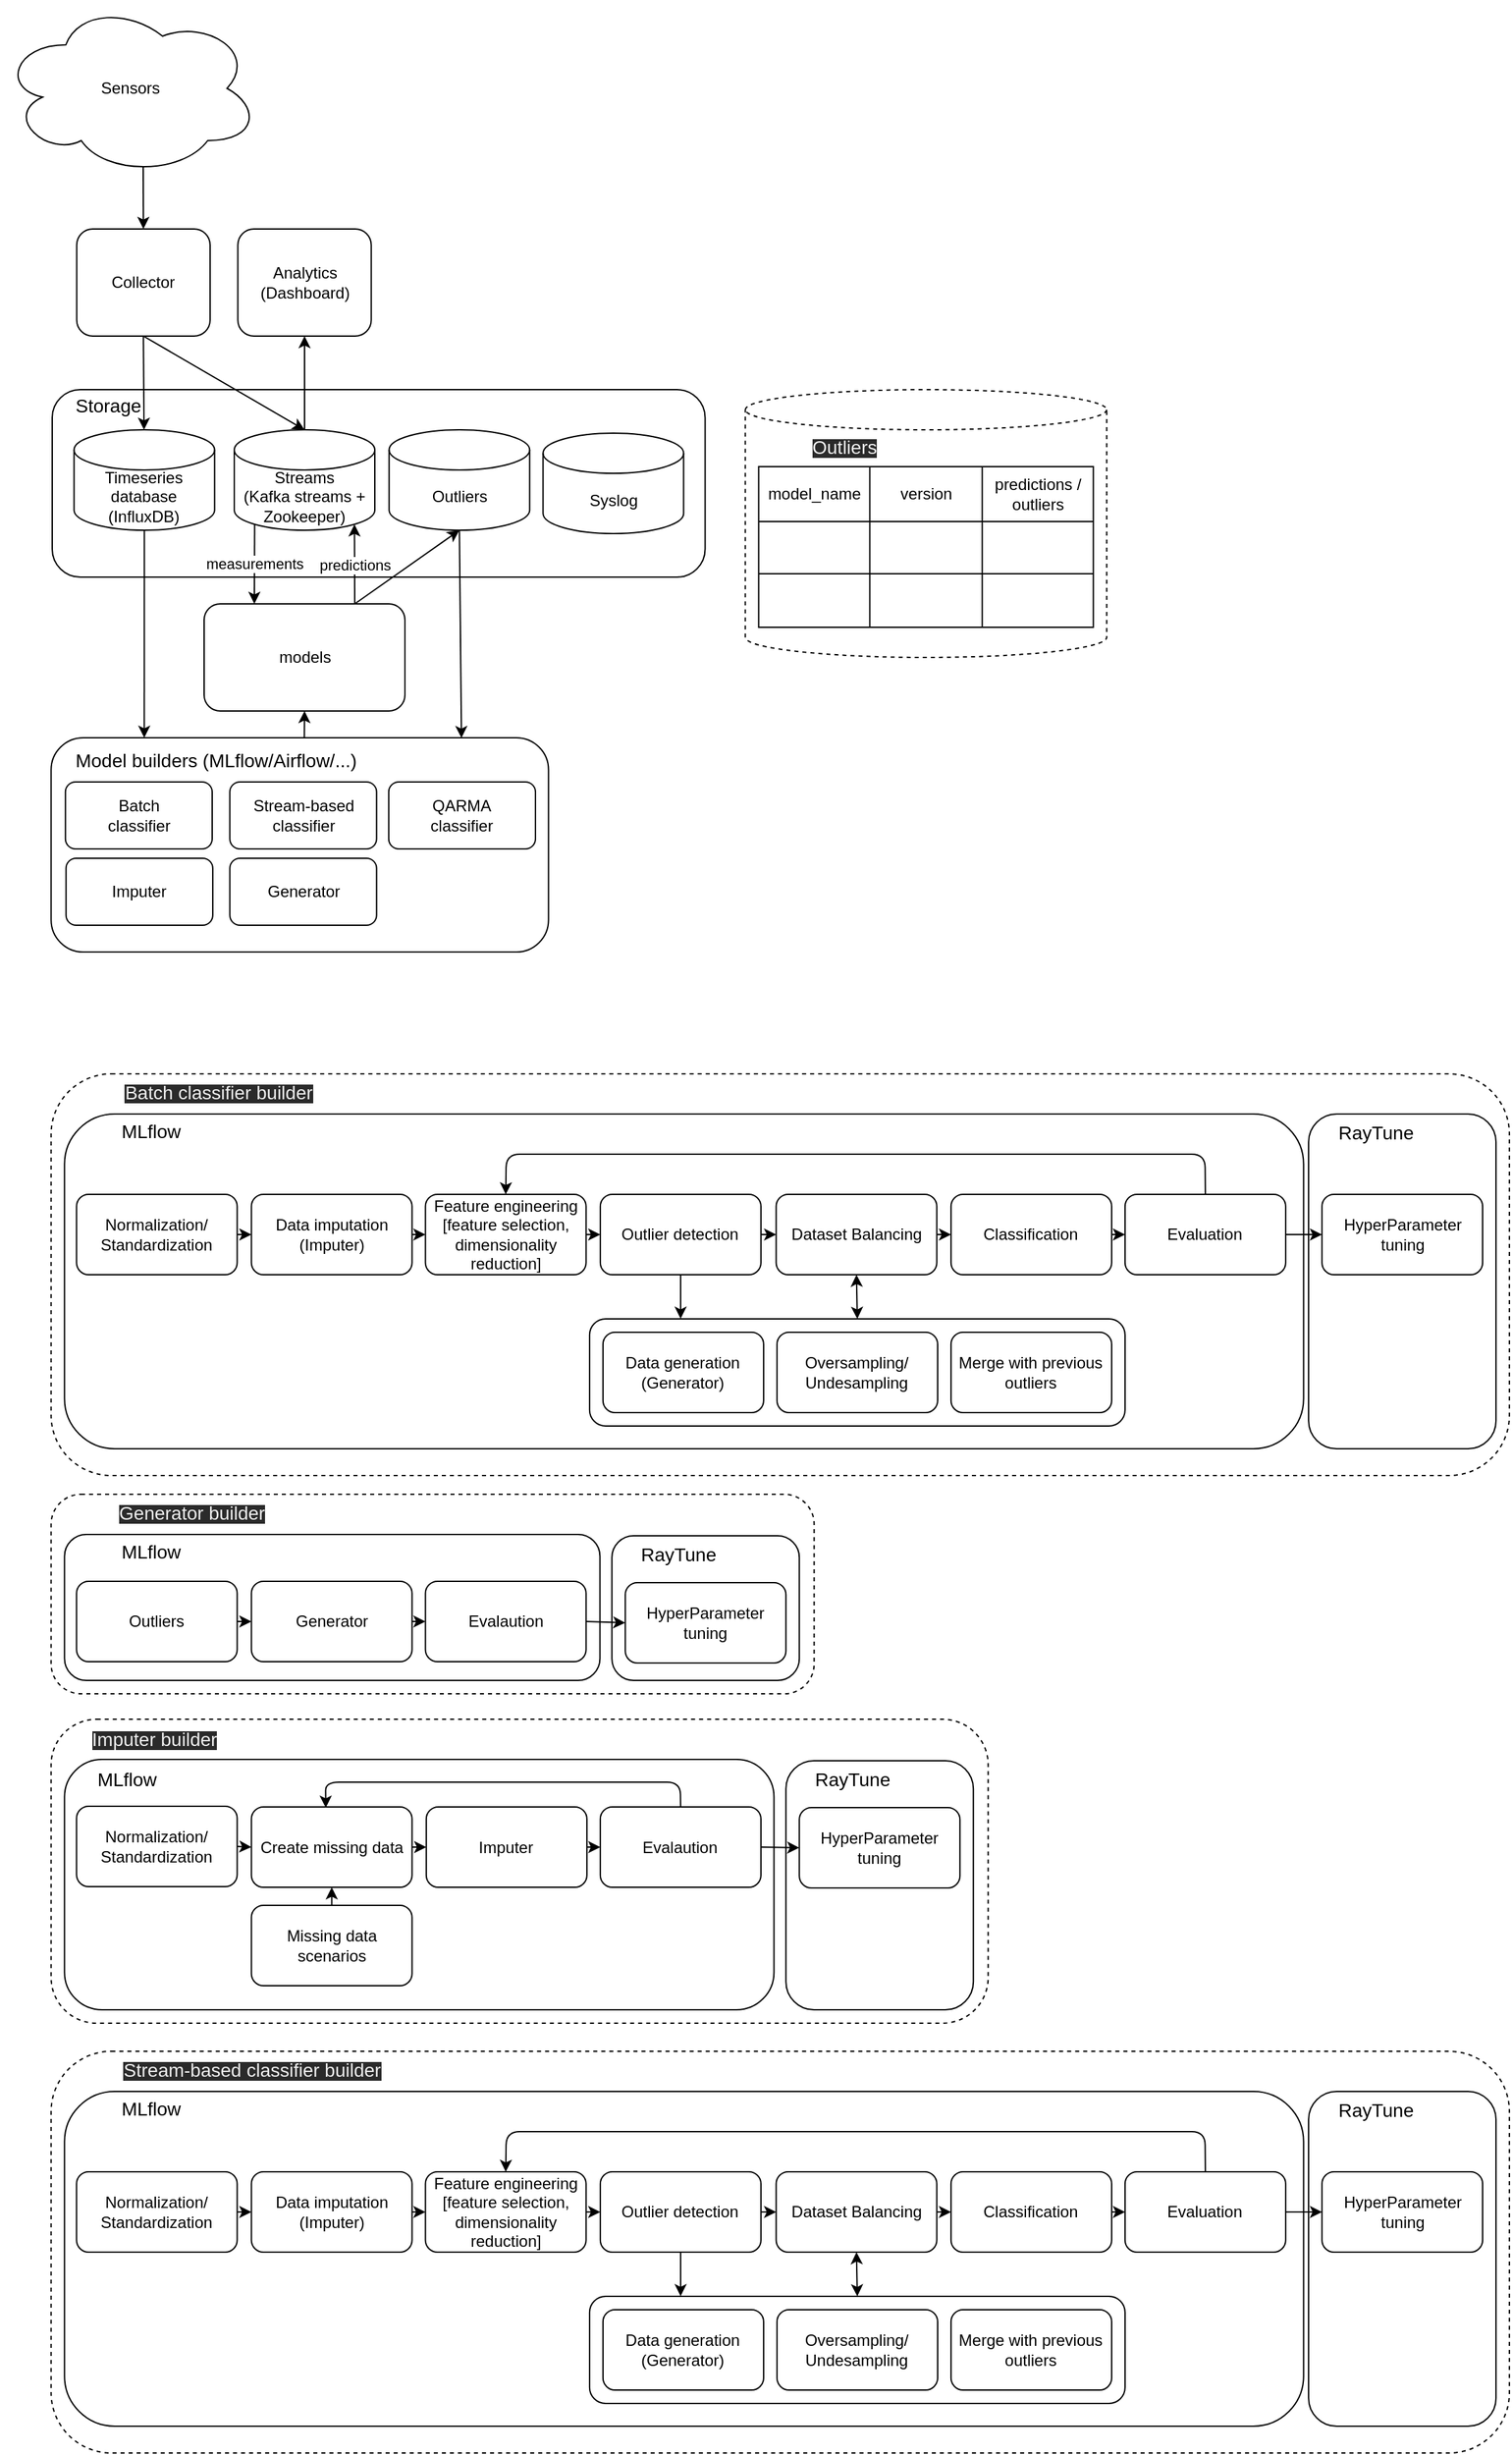 <mxfile>
    <diagram id="_aAut9FGOpw1Qjv1Djvd" name="Page-1">
        <mxGraphModel dx="2623" dy="2667" grid="1" gridSize="10" guides="1" tooltips="1" connect="1" arrows="1" fold="1" page="1" pageScale="1" pageWidth="850" pageHeight="1100" math="0" shadow="0">
            <root>
                <mxCell id="0"/>
                <mxCell id="1" parent="0"/>
                <mxCell id="197" value="" style="rounded=1;whiteSpace=wrap;html=1;" parent="1" vertex="1">
                    <mxGeometry x="67.19" y="-510" width="371.56" height="160" as="geometry"/>
                </mxCell>
                <mxCell id="71" value="" style="rounded=1;whiteSpace=wrap;html=1;dashed=1;" parent="1" vertex="1">
                    <mxGeometry x="67.19" y="-259" width="1089.37" height="300" as="geometry"/>
                </mxCell>
                <mxCell id="29" value="" style="rounded=1;whiteSpace=wrap;html=1;" parent="1" vertex="1">
                    <mxGeometry x="77.19" y="-229" width="925.62" height="250" as="geometry"/>
                </mxCell>
                <mxCell id="53" value="" style="rounded=1;whiteSpace=wrap;html=1;" parent="1" vertex="1">
                    <mxGeometry x="469.44" y="-76" width="400" height="80" as="geometry"/>
                </mxCell>
                <mxCell id="10" value="" style="rounded=1;whiteSpace=wrap;html=1;" parent="1" vertex="1">
                    <mxGeometry x="68" y="-770" width="487.75" height="140" as="geometry"/>
                </mxCell>
                <mxCell id="2" value="Streams&lt;br&gt;(Kafka streams + Zookeeper)" style="shape=cylinder3;whiteSpace=wrap;html=1;boundedLbl=1;backgroundOutline=1;size=15;" parent="1" vertex="1">
                    <mxGeometry x="204.01" y="-740" width="105" height="75" as="geometry"/>
                </mxCell>
                <mxCell id="12" value="&lt;font style=&quot;font-size: 14px&quot;&gt;Storage&lt;/font&gt;" style="text;html=1;strokeColor=none;fillColor=none;align=center;verticalAlign=middle;whiteSpace=wrap;rounded=0;" parent="1" vertex="1">
                    <mxGeometry x="90.38" y="-768" width="40" height="20" as="geometry"/>
                </mxCell>
                <mxCell id="21" value="Collector" style="rounded=1;whiteSpace=wrap;html=1;" parent="1" vertex="1">
                    <mxGeometry x="86.32" y="-890" width="99.63" height="80" as="geometry"/>
                </mxCell>
                <mxCell id="26" value="Analytics&lt;br&gt;(Dashboard)" style="rounded=1;whiteSpace=wrap;html=1;" parent="1" vertex="1">
                    <mxGeometry x="206.69" y="-890" width="99.63" height="80" as="geometry"/>
                </mxCell>
                <mxCell id="30" value="&lt;span style=&quot;color: rgb(240 , 240 , 240) ; font-family: &amp;#34;helvetica&amp;#34; ; font-style: normal ; font-weight: 400 ; letter-spacing: normal ; text-align: center ; text-indent: 0px ; text-transform: none ; word-spacing: 0px ; background-color: rgb(42 , 42 , 42) ; display: inline ; float: none&quot;&gt;&lt;font style=&quot;font-size: 14px&quot;&gt;Batch classifier builder&lt;/font&gt;&lt;/span&gt;" style="text;html=1;strokeColor=none;fillColor=none;align=center;verticalAlign=middle;whiteSpace=wrap;rounded=0;" parent="1" vertex="1">
                    <mxGeometry x="116.56" y="-260" width="150.63" height="30" as="geometry"/>
                </mxCell>
                <mxCell id="32" value="" style="shape=cylinder3;whiteSpace=wrap;html=1;boundedLbl=1;backgroundOutline=1;size=15;dashed=1;" parent="1" vertex="1">
                    <mxGeometry x="585.75" y="-770" width="270" height="200" as="geometry"/>
                </mxCell>
                <mxCell id="33" value="&lt;span style=&quot;color: rgb(240 , 240 , 240) ; font-family: &amp;#34;helvetica&amp;#34; ; font-style: normal ; font-weight: 400 ; letter-spacing: normal ; text-align: center ; text-indent: 0px ; text-transform: none ; word-spacing: 0px ; background-color: rgb(42 , 42 , 42) ; display: inline ; float: none&quot;&gt;&lt;font style=&quot;font-size: 14px&quot;&gt;Outliers&lt;/font&gt;&lt;/span&gt;" style="text;html=1;strokeColor=none;fillColor=none;align=center;verticalAlign=middle;whiteSpace=wrap;rounded=0;" parent="1" vertex="1">
                    <mxGeometry x="589.75" y="-742.5" width="140" height="30" as="geometry"/>
                </mxCell>
                <mxCell id="45" value="Feature engineering&lt;br&gt;[feature selection, dimensionality reduction]" style="rounded=1;whiteSpace=wrap;html=1;" parent="1" vertex="1">
                    <mxGeometry x="346.81" y="-169" width="120" height="60" as="geometry"/>
                </mxCell>
                <mxCell id="46" value="Data imputation&lt;br&gt;(Imputer)" style="rounded=1;whiteSpace=wrap;html=1;" parent="1" vertex="1">
                    <mxGeometry x="216.81" y="-169" width="120" height="60" as="geometry"/>
                </mxCell>
                <mxCell id="47" value="Outlier detection" style="rounded=1;whiteSpace=wrap;html=1;" parent="1" vertex="1">
                    <mxGeometry x="477.44" y="-169" width="120" height="60" as="geometry"/>
                </mxCell>
                <mxCell id="48" value="Dataset Balancing" style="rounded=1;whiteSpace=wrap;html=1;" parent="1" vertex="1">
                    <mxGeometry x="608.81" y="-169" width="120" height="60" as="geometry"/>
                </mxCell>
                <mxCell id="49" value="Data generation&lt;br&gt;(Generator)" style="rounded=1;whiteSpace=wrap;html=1;" parent="1" vertex="1">
                    <mxGeometry x="479.44" y="-66" width="120" height="60" as="geometry"/>
                </mxCell>
                <mxCell id="50" value="Oversampling/&lt;br&gt;Undesampling" style="rounded=1;whiteSpace=wrap;html=1;" parent="1" vertex="1">
                    <mxGeometry x="609.44" y="-66" width="120" height="60" as="geometry"/>
                </mxCell>
                <mxCell id="51" value="Merge with previous outliers" style="rounded=1;whiteSpace=wrap;html=1;" parent="1" vertex="1">
                    <mxGeometry x="739.44" y="-66" width="120" height="60" as="geometry"/>
                </mxCell>
                <mxCell id="55" value="" style="endArrow=classic;startArrow=classic;html=1;exitX=0.5;exitY=0;exitDx=0;exitDy=0;entryX=0.5;entryY=1;entryDx=0;entryDy=0;" parent="1" source="53" target="48" edge="1">
                    <mxGeometry width="50" height="50" relative="1" as="geometry">
                        <mxPoint x="642.81" y="-149" as="sourcePoint"/>
                        <mxPoint x="692.81" y="-199" as="targetPoint"/>
                    </mxGeometry>
                </mxCell>
                <mxCell id="57" value="Classification" style="rounded=1;whiteSpace=wrap;html=1;" parent="1" vertex="1">
                    <mxGeometry x="739.44" y="-169" width="120" height="60" as="geometry"/>
                </mxCell>
                <mxCell id="58" value="" style="endArrow=classic;html=1;entryX=0.5;entryY=0;entryDx=0;entryDy=0;exitX=0.5;exitY=0;exitDx=0;exitDy=0;" parent="1" source="63" target="45" edge="1">
                    <mxGeometry width="50" height="50" relative="1" as="geometry">
                        <mxPoint x="492.81" y="-189" as="sourcePoint"/>
                        <mxPoint x="542.81" y="-239" as="targetPoint"/>
                        <Array as="points">
                            <mxPoint x="929.19" y="-199"/>
                            <mxPoint x="407.19" y="-199"/>
                        </Array>
                    </mxGeometry>
                </mxCell>
                <mxCell id="59" value="" style="endArrow=classic;html=1;entryX=0;entryY=0.5;entryDx=0;entryDy=0;exitX=1;exitY=0.5;exitDx=0;exitDy=0;" parent="1" source="47" target="48" edge="1">
                    <mxGeometry width="50" height="50" relative="1" as="geometry">
                        <mxPoint x="482.81" y="-159" as="sourcePoint"/>
                        <mxPoint x="482.81" y="-139" as="targetPoint"/>
                    </mxGeometry>
                </mxCell>
                <mxCell id="60" value="" style="endArrow=classic;html=1;entryX=0;entryY=0.5;entryDx=0;entryDy=0;exitX=1;exitY=0.5;exitDx=0;exitDy=0;" parent="1" source="45" target="47" edge="1">
                    <mxGeometry width="50" height="50" relative="1" as="geometry">
                        <mxPoint x="607.44" y="-129" as="sourcePoint"/>
                        <mxPoint x="616.81" y="-129" as="targetPoint"/>
                    </mxGeometry>
                </mxCell>
                <mxCell id="62" value="" style="endArrow=classic;html=1;entryX=0;entryY=0.5;entryDx=0;entryDy=0;exitX=1;exitY=0.5;exitDx=0;exitDy=0;" parent="1" source="48" target="57" edge="1">
                    <mxGeometry width="50" height="50" relative="1" as="geometry">
                        <mxPoint x="499.44" y="-109" as="sourcePoint"/>
                        <mxPoint x="508.81" y="-109" as="targetPoint"/>
                    </mxGeometry>
                </mxCell>
                <mxCell id="63" value="Evaluation" style="rounded=1;whiteSpace=wrap;html=1;" parent="1" vertex="1">
                    <mxGeometry x="869.44" y="-169" width="120" height="60" as="geometry"/>
                </mxCell>
                <mxCell id="65" value="" style="endArrow=classic;html=1;entryX=0;entryY=0.5;entryDx=0;entryDy=0;exitX=1;exitY=0.5;exitDx=0;exitDy=0;" parent="1" source="57" target="63" edge="1">
                    <mxGeometry width="50" height="50" relative="1" as="geometry">
                        <mxPoint x="738.81" y="-129" as="sourcePoint"/>
                        <mxPoint x="749.44" y="-129" as="targetPoint"/>
                    </mxGeometry>
                </mxCell>
                <mxCell id="67" value="" style="endArrow=classic;html=1;entryX=0;entryY=0.5;entryDx=0;entryDy=0;exitX=1;exitY=0.5;exitDx=0;exitDy=0;" parent="1" source="46" target="45" edge="1">
                    <mxGeometry width="50" height="50" relative="1" as="geometry">
                        <mxPoint x="476.81" y="-129" as="sourcePoint"/>
                        <mxPoint x="487.44" y="-129" as="targetPoint"/>
                    </mxGeometry>
                </mxCell>
                <mxCell id="68" value="" style="rounded=1;whiteSpace=wrap;html=1;" parent="1" vertex="1">
                    <mxGeometry x="1006.56" y="-229" width="140" height="250" as="geometry"/>
                </mxCell>
                <mxCell id="69" value="HyperParameter tuning" style="rounded=1;whiteSpace=wrap;html=1;" parent="1" vertex="1">
                    <mxGeometry x="1016.56" y="-169" width="120" height="60" as="geometry"/>
                </mxCell>
                <mxCell id="70" value="" style="endArrow=classic;html=1;entryX=0;entryY=0.5;entryDx=0;entryDy=0;exitX=1;exitY=0.5;exitDx=0;exitDy=0;" parent="1" source="63" target="69" edge="1">
                    <mxGeometry width="50" height="50" relative="1" as="geometry">
                        <mxPoint x="996.56" y="-139" as="sourcePoint"/>
                        <mxPoint x="883.44" y="-129" as="targetPoint"/>
                    </mxGeometry>
                </mxCell>
                <mxCell id="72" value="&lt;font face=&quot;helvetica&quot;&gt;&lt;span style=&quot;font-size: 14px&quot;&gt;MLflow&lt;/span&gt;&lt;/font&gt;" style="text;html=1;strokeColor=none;fillColor=none;align=center;verticalAlign=middle;whiteSpace=wrap;rounded=0;" parent="1" vertex="1">
                    <mxGeometry x="114.81" y="-231" width="54.38" height="30" as="geometry"/>
                </mxCell>
                <mxCell id="73" value="&lt;font face=&quot;helvetica&quot;&gt;&lt;span style=&quot;font-size: 14px&quot;&gt;RayTune&lt;/span&gt;&lt;/font&gt;" style="text;html=1;strokeColor=none;fillColor=none;align=center;verticalAlign=middle;whiteSpace=wrap;rounded=0;" parent="1" vertex="1">
                    <mxGeometry x="1006.56" y="-230" width="100" height="30" as="geometry"/>
                </mxCell>
                <mxCell id="129" value="" style="shape=table;html=1;whiteSpace=wrap;startSize=0;container=1;collapsible=0;childLayout=tableLayout;" parent="1" vertex="1">
                    <mxGeometry x="595.75" y="-712.5" width="250" height="120" as="geometry"/>
                </mxCell>
                <mxCell id="130" value="" style="shape=partialRectangle;html=1;whiteSpace=wrap;collapsible=0;dropTarget=0;pointerEvents=0;fillColor=none;top=0;left=0;bottom=0;right=0;points=[[0,0.5],[1,0.5]];portConstraint=eastwest;" parent="129" vertex="1">
                    <mxGeometry width="250" height="41" as="geometry"/>
                </mxCell>
                <mxCell id="131" value="model_name" style="shape=partialRectangle;html=1;whiteSpace=wrap;connectable=0;fillColor=none;top=0;left=0;bottom=0;right=0;overflow=hidden;" parent="130" vertex="1">
                    <mxGeometry width="83" height="41" as="geometry"/>
                </mxCell>
                <mxCell id="132" value="version" style="shape=partialRectangle;html=1;whiteSpace=wrap;connectable=0;fillColor=none;top=0;left=0;bottom=0;right=0;overflow=hidden;" parent="130" vertex="1">
                    <mxGeometry x="83" width="84" height="41" as="geometry"/>
                </mxCell>
                <mxCell id="133" value="predictions / outliers" style="shape=partialRectangle;html=1;whiteSpace=wrap;connectable=0;fillColor=none;top=0;left=0;bottom=0;right=0;overflow=hidden;" parent="130" vertex="1">
                    <mxGeometry x="167" width="83" height="41" as="geometry"/>
                </mxCell>
                <mxCell id="134" value="" style="shape=partialRectangle;html=1;whiteSpace=wrap;collapsible=0;dropTarget=0;pointerEvents=0;fillColor=none;top=0;left=0;bottom=0;right=0;points=[[0,0.5],[1,0.5]];portConstraint=eastwest;" parent="129" vertex="1">
                    <mxGeometry y="41" width="250" height="39" as="geometry"/>
                </mxCell>
                <mxCell id="135" value="" style="shape=partialRectangle;html=1;whiteSpace=wrap;connectable=0;fillColor=none;top=0;left=0;bottom=0;right=0;overflow=hidden;" parent="134" vertex="1">
                    <mxGeometry width="83" height="39" as="geometry"/>
                </mxCell>
                <mxCell id="136" value="" style="shape=partialRectangle;html=1;whiteSpace=wrap;connectable=0;fillColor=none;top=0;left=0;bottom=0;right=0;overflow=hidden;" parent="134" vertex="1">
                    <mxGeometry x="83" width="84" height="39" as="geometry"/>
                </mxCell>
                <mxCell id="137" value="" style="shape=partialRectangle;html=1;whiteSpace=wrap;connectable=0;fillColor=none;top=0;left=0;bottom=0;right=0;overflow=hidden;" parent="134" vertex="1">
                    <mxGeometry x="167" width="83" height="39" as="geometry"/>
                </mxCell>
                <mxCell id="138" value="" style="shape=partialRectangle;html=1;whiteSpace=wrap;collapsible=0;dropTarget=0;pointerEvents=0;fillColor=none;top=0;left=0;bottom=0;right=0;points=[[0,0.5],[1,0.5]];portConstraint=eastwest;" parent="129" vertex="1">
                    <mxGeometry y="80" width="250" height="40" as="geometry"/>
                </mxCell>
                <mxCell id="139" value="" style="shape=partialRectangle;html=1;whiteSpace=wrap;connectable=0;fillColor=none;top=0;left=0;bottom=0;right=0;overflow=hidden;" parent="138" vertex="1">
                    <mxGeometry width="83" height="40" as="geometry"/>
                </mxCell>
                <mxCell id="140" value="" style="shape=partialRectangle;html=1;whiteSpace=wrap;connectable=0;fillColor=none;top=0;left=0;bottom=0;right=0;overflow=hidden;" parent="138" vertex="1">
                    <mxGeometry x="83" width="84" height="40" as="geometry"/>
                </mxCell>
                <mxCell id="141" value="" style="shape=partialRectangle;html=1;whiteSpace=wrap;connectable=0;fillColor=none;top=0;left=0;bottom=0;right=0;overflow=hidden;" parent="138" vertex="1">
                    <mxGeometry x="167" width="83" height="40" as="geometry"/>
                </mxCell>
                <mxCell id="177" value="Syslog" style="shape=cylinder3;whiteSpace=wrap;html=1;boundedLbl=1;backgroundOutline=1;size=15;" parent="1" vertex="1">
                    <mxGeometry x="434.68" y="-737.5" width="105" height="75" as="geometry"/>
                </mxCell>
                <mxCell id="178" value="Outliers" style="shape=cylinder3;whiteSpace=wrap;html=1;boundedLbl=1;backgroundOutline=1;size=15;" parent="1" vertex="1">
                    <mxGeometry x="319.68" y="-740" width="105" height="75" as="geometry"/>
                </mxCell>
                <mxCell id="194" value="Stream-based classifier" style="rounded=1;whiteSpace=wrap;html=1;" parent="1" vertex="1">
                    <mxGeometry x="200.69" y="-477" width="109.62" height="50" as="geometry"/>
                </mxCell>
                <mxCell id="195" value="" style="endArrow=classic;html=1;exitX=0.75;exitY=0;exitDx=0;exitDy=0;entryX=0.5;entryY=1;entryDx=0;entryDy=0;entryPerimeter=0;" parent="1" source="319" target="178" edge="1">
                    <mxGeometry width="50" height="50" relative="1" as="geometry">
                        <mxPoint x="296.465" y="-485.65" as="sourcePoint"/>
                        <mxPoint x="255.5" y="-672.5" as="targetPoint"/>
                    </mxGeometry>
                </mxCell>
                <mxCell id="199" value="" style="endArrow=classic;html=1;entryX=0.5;entryY=1;entryDx=0;entryDy=0;exitX=0.509;exitY=-0.003;exitDx=0;exitDy=0;exitPerimeter=0;" parent="1" source="197" target="319" edge="1">
                    <mxGeometry width="50" height="50" relative="1" as="geometry">
                        <mxPoint x="113.75" y="-321" as="sourcePoint"/>
                        <mxPoint x="259.19" y="-415" as="targetPoint"/>
                    </mxGeometry>
                </mxCell>
                <mxCell id="200" value="" style="endArrow=classic;html=1;exitX=0.5;exitY=1;exitDx=0;exitDy=0;exitPerimeter=0;entryX=0.825;entryY=0.001;entryDx=0;entryDy=0;entryPerimeter=0;" parent="1" source="178" target="197" edge="1">
                    <mxGeometry width="50" height="50" relative="1" as="geometry">
                        <mxPoint x="176.38" y="-376.5" as="sourcePoint"/>
                        <mxPoint x="333.75" y="-320" as="targetPoint"/>
                    </mxGeometry>
                </mxCell>
                <mxCell id="202" value="&lt;font style=&quot;font-size: 14px&quot;&gt;Model builders (MLflow/Airflow/...)&lt;/font&gt;" style="text;html=1;strokeColor=none;fillColor=none;align=center;verticalAlign=middle;whiteSpace=wrap;rounded=0;" parent="1" vertex="1">
                    <mxGeometry x="83.38" y="-503" width="214.62" height="20" as="geometry"/>
                </mxCell>
                <mxCell id="203" value="QARMA&lt;br&gt;classifier" style="rounded=1;whiteSpace=wrap;html=1;" parent="1" vertex="1">
                    <mxGeometry x="319.38" y="-477" width="109.62" height="50" as="geometry"/>
                </mxCell>
                <mxCell id="204" value="Batch&lt;br&gt;classifier" style="rounded=1;whiteSpace=wrap;html=1;" parent="1" vertex="1">
                    <mxGeometry x="77.88" y="-477" width="109.62" height="50" as="geometry"/>
                </mxCell>
                <mxCell id="206" value="" style="endArrow=classic;html=1;exitX=0.5;exitY=1;exitDx=0;exitDy=0;entryX=0.5;entryY=0;entryDx=0;entryDy=0;entryPerimeter=0;" parent="1" source="21" target="2" edge="1">
                    <mxGeometry relative="1" as="geometry">
                        <mxPoint x="98" y="-750" as="sourcePoint"/>
                        <mxPoint x="258" y="-750" as="targetPoint"/>
                    </mxGeometry>
                </mxCell>
                <mxCell id="209" value="" style="endArrow=classic;html=1;entryX=0.5;entryY=1;entryDx=0;entryDy=0;exitX=0.5;exitY=0;exitDx=0;exitDy=0;exitPerimeter=0;" parent="1" source="2" target="26" edge="1">
                    <mxGeometry width="50" height="50" relative="1" as="geometry">
                        <mxPoint x="318.922" y="-732.5" as="sourcePoint"/>
                        <mxPoint x="411.38" y="-798.64" as="targetPoint"/>
                    </mxGeometry>
                </mxCell>
                <mxCell id="211" value="Sensors" style="ellipse;shape=cloud;whiteSpace=wrap;html=1;" parent="1" vertex="1">
                    <mxGeometry x="30" y="-1060" width="192.69" height="130" as="geometry"/>
                </mxCell>
                <mxCell id="212" value="" style="endArrow=classic;html=1;exitX=0.55;exitY=0.95;exitDx=0;exitDy=0;exitPerimeter=0;entryX=0.5;entryY=0;entryDx=0;entryDy=0;" parent="1" source="211" target="21" edge="1">
                    <mxGeometry width="50" height="50" relative="1" as="geometry">
                        <mxPoint x="383.13" y="-534" as="sourcePoint"/>
                        <mxPoint x="383.25" y="-499.91" as="targetPoint"/>
                    </mxGeometry>
                </mxCell>
                <mxCell id="213" value="Timeseries database&lt;br&gt;(InfluxDB)" style="shape=cylinder3;whiteSpace=wrap;html=1;boundedLbl=1;backgroundOutline=1;size=15;" parent="1" vertex="1">
                    <mxGeometry x="84.32" y="-740" width="105" height="75" as="geometry"/>
                </mxCell>
                <mxCell id="217" value="" style="endArrow=classic;html=1;exitX=0.5;exitY=1;exitDx=0;exitDy=0;exitPerimeter=0;" parent="1" source="213" edge="1">
                    <mxGeometry width="50" height="50" relative="1" as="geometry">
                        <mxPoint x="360.88" y="-354" as="sourcePoint"/>
                        <mxPoint x="136.75" y="-510" as="targetPoint"/>
                    </mxGeometry>
                </mxCell>
                <mxCell id="233" value="Imputer" style="rounded=1;whiteSpace=wrap;html=1;" parent="1" vertex="1">
                    <mxGeometry x="78.33" y="-420" width="109.62" height="50" as="geometry"/>
                </mxCell>
                <mxCell id="234" value="Generator" style="rounded=1;whiteSpace=wrap;html=1;" parent="1" vertex="1">
                    <mxGeometry x="200.7" y="-420" width="109.62" height="50" as="geometry"/>
                </mxCell>
                <mxCell id="235" value="Normalization/&lt;br&gt;Standardization" style="rounded=1;whiteSpace=wrap;html=1;" parent="1" vertex="1">
                    <mxGeometry x="86.19" y="-169" width="120" height="60" as="geometry"/>
                </mxCell>
                <mxCell id="237" value="" style="endArrow=classic;html=1;entryX=0;entryY=0.5;entryDx=0;entryDy=0;exitX=1;exitY=0.5;exitDx=0;exitDy=0;" parent="1" source="235" target="46" edge="1">
                    <mxGeometry width="50" height="50" relative="1" as="geometry">
                        <mxPoint x="356.81" y="-119" as="sourcePoint"/>
                        <mxPoint x="366.81" y="-119" as="targetPoint"/>
                    </mxGeometry>
                </mxCell>
                <mxCell id="238" value="" style="endArrow=classic;html=1;exitX=0.5;exitY=1;exitDx=0;exitDy=0;entryX=0.17;entryY=-0.001;entryDx=0;entryDy=0;entryPerimeter=0;" parent="1" source="47" target="53" edge="1">
                    <mxGeometry width="50" height="50" relative="1" as="geometry">
                        <mxPoint x="607.44" y="-129" as="sourcePoint"/>
                        <mxPoint x="536.19" y="-77" as="targetPoint"/>
                    </mxGeometry>
                </mxCell>
                <mxCell id="239" value="" style="rounded=1;whiteSpace=wrap;html=1;dashed=1;" parent="1" vertex="1">
                    <mxGeometry x="67.19" y="55" width="570" height="149" as="geometry"/>
                </mxCell>
                <mxCell id="240" value="" style="rounded=1;whiteSpace=wrap;html=1;" parent="1" vertex="1">
                    <mxGeometry x="77.19" y="85" width="400" height="109" as="geometry"/>
                </mxCell>
                <mxCell id="242" value="&lt;span style=&quot;color: rgb(240 , 240 , 240) ; font-family: &amp;#34;helvetica&amp;#34; ; font-style: normal ; font-weight: 400 ; letter-spacing: normal ; text-align: center ; text-indent: 0px ; text-transform: none ; word-spacing: 0px ; background-color: rgb(42 , 42 , 42) ; display: inline ; float: none&quot;&gt;&lt;font style=&quot;font-size: 14px&quot;&gt;Generator builder&lt;/font&gt;&lt;/span&gt;" style="text;html=1;strokeColor=none;fillColor=none;align=center;verticalAlign=middle;whiteSpace=wrap;rounded=0;" parent="1" vertex="1">
                    <mxGeometry x="116.56" y="54" width="110.63" height="30" as="geometry"/>
                </mxCell>
                <mxCell id="243" value="Evalaution" style="rounded=1;whiteSpace=wrap;html=1;" parent="1" vertex="1">
                    <mxGeometry x="346.81" y="120" width="120" height="60" as="geometry"/>
                </mxCell>
                <mxCell id="244" value="Generator" style="rounded=1;whiteSpace=wrap;html=1;" parent="1" vertex="1">
                    <mxGeometry x="216.81" y="120" width="120" height="60" as="geometry"/>
                </mxCell>
                <mxCell id="258" value="" style="endArrow=classic;html=1;entryX=0;entryY=0.5;entryDx=0;entryDy=0;exitX=1;exitY=0.5;exitDx=0;exitDy=0;" parent="1" source="244" target="243" edge="1">
                    <mxGeometry width="50" height="50" relative="1" as="geometry">
                        <mxPoint x="476.81" y="160" as="sourcePoint"/>
                        <mxPoint x="487.44" y="160" as="targetPoint"/>
                    </mxGeometry>
                </mxCell>
                <mxCell id="259" value="" style="rounded=1;whiteSpace=wrap;html=1;" parent="1" vertex="1">
                    <mxGeometry x="486.12" y="86" width="140" height="108" as="geometry"/>
                </mxCell>
                <mxCell id="260" value="HyperParameter tuning" style="rounded=1;whiteSpace=wrap;html=1;" parent="1" vertex="1">
                    <mxGeometry x="496.12" y="121" width="120" height="60" as="geometry"/>
                </mxCell>
                <mxCell id="261" value="" style="endArrow=classic;html=1;entryX=0;entryY=0.5;entryDx=0;entryDy=0;exitX=1;exitY=0.5;exitDx=0;exitDy=0;" parent="1" source="243" target="260" edge="1">
                    <mxGeometry width="50" height="50" relative="1" as="geometry">
                        <mxPoint x="469.19" y="151" as="sourcePoint"/>
                        <mxPoint x="363" y="161" as="targetPoint"/>
                    </mxGeometry>
                </mxCell>
                <mxCell id="262" value="&lt;font face=&quot;helvetica&quot;&gt;&lt;span style=&quot;font-size: 14px&quot;&gt;MLflow&lt;/span&gt;&lt;/font&gt;" style="text;html=1;strokeColor=none;fillColor=none;align=center;verticalAlign=middle;whiteSpace=wrap;rounded=0;" parent="1" vertex="1">
                    <mxGeometry x="114.81" y="83" width="54.38" height="30" as="geometry"/>
                </mxCell>
                <mxCell id="263" value="&lt;font face=&quot;helvetica&quot;&gt;&lt;span style=&quot;font-size: 14px&quot;&gt;RayTune&lt;/span&gt;&lt;/font&gt;" style="text;html=1;strokeColor=none;fillColor=none;align=center;verticalAlign=middle;whiteSpace=wrap;rounded=0;" parent="1" vertex="1">
                    <mxGeometry x="486.12" y="85" width="100" height="30" as="geometry"/>
                </mxCell>
                <mxCell id="264" value="Outliers" style="rounded=1;whiteSpace=wrap;html=1;" parent="1" vertex="1">
                    <mxGeometry x="86.19" y="120" width="120" height="60" as="geometry"/>
                </mxCell>
                <mxCell id="265" value="" style="endArrow=classic;html=1;entryX=0;entryY=0.5;entryDx=0;entryDy=0;exitX=1;exitY=0.5;exitDx=0;exitDy=0;" parent="1" source="264" target="244" edge="1">
                    <mxGeometry width="50" height="50" relative="1" as="geometry">
                        <mxPoint x="356.81" y="170" as="sourcePoint"/>
                        <mxPoint x="366.81" y="170" as="targetPoint"/>
                    </mxGeometry>
                </mxCell>
                <mxCell id="267" value="" style="rounded=1;whiteSpace=wrap;html=1;dashed=1;" parent="1" vertex="1">
                    <mxGeometry x="67.19" y="223" width="700" height="227" as="geometry"/>
                </mxCell>
                <mxCell id="268" value="" style="rounded=1;whiteSpace=wrap;html=1;" parent="1" vertex="1">
                    <mxGeometry x="77.19" y="253" width="530" height="187" as="geometry"/>
                </mxCell>
                <mxCell id="269" value="&lt;span style=&quot;color: rgb(240 , 240 , 240) ; font-family: &amp;#34;helvetica&amp;#34; ; font-style: normal ; font-weight: 400 ; letter-spacing: normal ; text-align: center ; text-indent: 0px ; text-transform: none ; word-spacing: 0px ; background-color: rgb(42 , 42 , 42) ; display: inline ; float: none&quot;&gt;&lt;font style=&quot;font-size: 14px&quot;&gt;Imputer builder&lt;/font&gt;&lt;/span&gt;" style="text;html=1;strokeColor=none;fillColor=none;align=center;verticalAlign=middle;whiteSpace=wrap;rounded=0;" parent="1" vertex="1">
                    <mxGeometry x="88.56" y="223" width="110.63" height="30" as="geometry"/>
                </mxCell>
                <mxCell id="270" value="Evalaution" style="rounded=1;whiteSpace=wrap;html=1;" parent="1" vertex="1">
                    <mxGeometry x="477.43" y="288.5" width="120" height="60" as="geometry"/>
                </mxCell>
                <mxCell id="271" value="Imputer" style="rounded=1;whiteSpace=wrap;html=1;" parent="1" vertex="1">
                    <mxGeometry x="347.43" y="288.5" width="120" height="60" as="geometry"/>
                </mxCell>
                <mxCell id="272" value="" style="endArrow=classic;html=1;entryX=0;entryY=0.5;entryDx=0;entryDy=0;exitX=1;exitY=0.5;exitDx=0;exitDy=0;" parent="1" source="271" target="270" edge="1">
                    <mxGeometry width="50" height="50" relative="1" as="geometry">
                        <mxPoint x="607.43" y="328.5" as="sourcePoint"/>
                        <mxPoint x="618.06" y="328.5" as="targetPoint"/>
                    </mxGeometry>
                </mxCell>
                <mxCell id="273" value="" style="rounded=1;whiteSpace=wrap;html=1;" parent="1" vertex="1">
                    <mxGeometry x="616.12" y="254" width="140" height="186" as="geometry"/>
                </mxCell>
                <mxCell id="274" value="HyperParameter tuning" style="rounded=1;whiteSpace=wrap;html=1;" parent="1" vertex="1">
                    <mxGeometry x="626.12" y="289" width="120" height="60" as="geometry"/>
                </mxCell>
                <mxCell id="275" value="" style="endArrow=classic;html=1;entryX=0;entryY=0.5;entryDx=0;entryDy=0;exitX=1;exitY=0.5;exitDx=0;exitDy=0;" parent="1" source="270" target="274" edge="1">
                    <mxGeometry width="50" height="50" relative="1" as="geometry">
                        <mxPoint x="616.12" y="328.5" as="sourcePoint"/>
                        <mxPoint x="512.31" y="339.5" as="targetPoint"/>
                    </mxGeometry>
                </mxCell>
                <mxCell id="276" value="&lt;font face=&quot;helvetica&quot;&gt;&lt;span style=&quot;font-size: 14px&quot;&gt;MLflow&lt;/span&gt;&lt;/font&gt;" style="text;html=1;strokeColor=none;fillColor=none;align=center;verticalAlign=middle;whiteSpace=wrap;rounded=0;" parent="1" vertex="1">
                    <mxGeometry x="97.19" y="253" width="54.38" height="30" as="geometry"/>
                </mxCell>
                <mxCell id="277" value="&lt;font face=&quot;helvetica&quot;&gt;&lt;span style=&quot;font-size: 14px&quot;&gt;RayTune&lt;/span&gt;&lt;/font&gt;" style="text;html=1;strokeColor=none;fillColor=none;align=center;verticalAlign=middle;whiteSpace=wrap;rounded=0;" parent="1" vertex="1">
                    <mxGeometry x="616.12" y="253" width="100" height="30" as="geometry"/>
                </mxCell>
                <mxCell id="278" value="Normalization/&lt;br&gt;Standardization" style="rounded=1;whiteSpace=wrap;html=1;" parent="1" vertex="1">
                    <mxGeometry x="86.19" y="288" width="120" height="60" as="geometry"/>
                </mxCell>
                <mxCell id="279" value="" style="endArrow=classic;html=1;entryX=0;entryY=0.5;entryDx=0;entryDy=0;exitX=1;exitY=0.5;exitDx=0;exitDy=0;" parent="1" source="280" target="271" edge="1">
                    <mxGeometry width="50" height="50" relative="1" as="geometry">
                        <mxPoint x="336.81" y="318.5" as="sourcePoint"/>
                        <mxPoint x="497.43" y="338.5" as="targetPoint"/>
                    </mxGeometry>
                </mxCell>
                <mxCell id="280" value="Create missing data" style="rounded=1;whiteSpace=wrap;html=1;" parent="1" vertex="1">
                    <mxGeometry x="216.81" y="288.5" width="120" height="60" as="geometry"/>
                </mxCell>
                <mxCell id="281" value="" style="endArrow=classic;html=1;entryX=0;entryY=0.5;entryDx=0;entryDy=0;exitX=1;exitY=0.5;exitDx=0;exitDy=0;" parent="1" source="278" target="280" edge="1">
                    <mxGeometry width="50" height="50" relative="1" as="geometry">
                        <mxPoint x="346.81" y="328.5" as="sourcePoint"/>
                        <mxPoint x="357.43" y="328.5" as="targetPoint"/>
                    </mxGeometry>
                </mxCell>
                <mxCell id="282" value="" style="endArrow=classic;html=1;entryX=0.463;entryY=0.01;entryDx=0;entryDy=0;exitX=0.5;exitY=0;exitDx=0;exitDy=0;entryPerimeter=0;" parent="1" source="270" target="280" edge="1">
                    <mxGeometry width="50" height="50" relative="1" as="geometry">
                        <mxPoint x="767.19" y="289.0" as="sourcePoint"/>
                        <mxPoint x="244.56" y="289.0" as="targetPoint"/>
                        <Array as="points">
                            <mxPoint x="537.19" y="270"/>
                            <mxPoint x="272.19" y="270"/>
                        </Array>
                    </mxGeometry>
                </mxCell>
                <mxCell id="283" value="Missing data scenarios" style="rounded=1;whiteSpace=wrap;html=1;" parent="1" vertex="1">
                    <mxGeometry x="216.81" y="362" width="120" height="60" as="geometry"/>
                </mxCell>
                <mxCell id="284" value="" style="endArrow=classic;html=1;entryX=0.5;entryY=1;entryDx=0;entryDy=0;exitX=0.5;exitY=0;exitDx=0;exitDy=0;" parent="1" source="283" target="280" edge="1">
                    <mxGeometry width="50" height="50" relative="1" as="geometry">
                        <mxPoint x="477.43" y="328.5" as="sourcePoint"/>
                        <mxPoint x="487.43" y="328.5" as="targetPoint"/>
                    </mxGeometry>
                </mxCell>
                <mxCell id="285" value="" style="rounded=1;whiteSpace=wrap;html=1;dashed=1;" parent="1" vertex="1">
                    <mxGeometry x="67.19" y="471" width="1089.37" height="300" as="geometry"/>
                </mxCell>
                <mxCell id="286" value="" style="rounded=1;whiteSpace=wrap;html=1;" parent="1" vertex="1">
                    <mxGeometry x="77.19" y="501" width="925.62" height="250" as="geometry"/>
                </mxCell>
                <mxCell id="287" value="" style="rounded=1;whiteSpace=wrap;html=1;" parent="1" vertex="1">
                    <mxGeometry x="469.44" y="654" width="400" height="80" as="geometry"/>
                </mxCell>
                <mxCell id="288" value="&lt;span style=&quot;color: rgb(240 , 240 , 240) ; font-family: &amp;#34;helvetica&amp;#34; ; font-style: normal ; font-weight: 400 ; letter-spacing: normal ; text-align: center ; text-indent: 0px ; text-transform: none ; word-spacing: 0px ; background-color: rgb(42 , 42 , 42) ; display: inline ; float: none&quot;&gt;&lt;font style=&quot;font-size: 14px&quot;&gt;Stream-based classifier builder&lt;/font&gt;&lt;/span&gt;" style="text;html=1;strokeColor=none;fillColor=none;align=center;verticalAlign=middle;whiteSpace=wrap;rounded=0;" parent="1" vertex="1">
                    <mxGeometry x="116.56" y="470" width="200.63" height="30" as="geometry"/>
                </mxCell>
                <mxCell id="289" value="Feature engineering&lt;br&gt;[feature selection, dimensionality reduction]" style="rounded=1;whiteSpace=wrap;html=1;" parent="1" vertex="1">
                    <mxGeometry x="346.81" y="561" width="120" height="60" as="geometry"/>
                </mxCell>
                <mxCell id="290" value="Data imputation&lt;br&gt;(Imputer)" style="rounded=1;whiteSpace=wrap;html=1;" parent="1" vertex="1">
                    <mxGeometry x="216.81" y="561" width="120" height="60" as="geometry"/>
                </mxCell>
                <mxCell id="291" value="Outlier detection" style="rounded=1;whiteSpace=wrap;html=1;" parent="1" vertex="1">
                    <mxGeometry x="477.44" y="561" width="120" height="60" as="geometry"/>
                </mxCell>
                <mxCell id="292" value="Dataset Balancing" style="rounded=1;whiteSpace=wrap;html=1;" parent="1" vertex="1">
                    <mxGeometry x="608.81" y="561" width="120" height="60" as="geometry"/>
                </mxCell>
                <mxCell id="293" value="Data generation&lt;br&gt;(Generator)" style="rounded=1;whiteSpace=wrap;html=1;" parent="1" vertex="1">
                    <mxGeometry x="479.44" y="664" width="120" height="60" as="geometry"/>
                </mxCell>
                <mxCell id="294" value="Oversampling/&lt;br&gt;Undesampling" style="rounded=1;whiteSpace=wrap;html=1;" parent="1" vertex="1">
                    <mxGeometry x="609.44" y="664" width="120" height="60" as="geometry"/>
                </mxCell>
                <mxCell id="295" value="Merge with previous outliers" style="rounded=1;whiteSpace=wrap;html=1;" parent="1" vertex="1">
                    <mxGeometry x="739.44" y="664" width="120" height="60" as="geometry"/>
                </mxCell>
                <mxCell id="296" value="" style="endArrow=classic;startArrow=classic;html=1;exitX=0.5;exitY=0;exitDx=0;exitDy=0;entryX=0.5;entryY=1;entryDx=0;entryDy=0;" parent="1" source="287" target="292" edge="1">
                    <mxGeometry width="50" height="50" relative="1" as="geometry">
                        <mxPoint x="642.81" y="581" as="sourcePoint"/>
                        <mxPoint x="692.81" y="531" as="targetPoint"/>
                    </mxGeometry>
                </mxCell>
                <mxCell id="297" value="Classification" style="rounded=1;whiteSpace=wrap;html=1;" parent="1" vertex="1">
                    <mxGeometry x="739.44" y="561" width="120" height="60" as="geometry"/>
                </mxCell>
                <mxCell id="298" value="" style="endArrow=classic;html=1;entryX=0.5;entryY=0;entryDx=0;entryDy=0;exitX=0.5;exitY=0;exitDx=0;exitDy=0;" parent="1" source="302" target="289" edge="1">
                    <mxGeometry width="50" height="50" relative="1" as="geometry">
                        <mxPoint x="492.81" y="541" as="sourcePoint"/>
                        <mxPoint x="542.81" y="491" as="targetPoint"/>
                        <Array as="points">
                            <mxPoint x="929.19" y="531"/>
                            <mxPoint x="407.19" y="531"/>
                        </Array>
                    </mxGeometry>
                </mxCell>
                <mxCell id="299" value="" style="endArrow=classic;html=1;entryX=0;entryY=0.5;entryDx=0;entryDy=0;exitX=1;exitY=0.5;exitDx=0;exitDy=0;" parent="1" source="291" target="292" edge="1">
                    <mxGeometry width="50" height="50" relative="1" as="geometry">
                        <mxPoint x="482.81" y="571" as="sourcePoint"/>
                        <mxPoint x="482.81" y="591" as="targetPoint"/>
                    </mxGeometry>
                </mxCell>
                <mxCell id="300" value="" style="endArrow=classic;html=1;entryX=0;entryY=0.5;entryDx=0;entryDy=0;exitX=1;exitY=0.5;exitDx=0;exitDy=0;" parent="1" source="289" target="291" edge="1">
                    <mxGeometry width="50" height="50" relative="1" as="geometry">
                        <mxPoint x="607.44" y="601" as="sourcePoint"/>
                        <mxPoint x="616.81" y="601" as="targetPoint"/>
                    </mxGeometry>
                </mxCell>
                <mxCell id="301" value="" style="endArrow=classic;html=1;entryX=0;entryY=0.5;entryDx=0;entryDy=0;exitX=1;exitY=0.5;exitDx=0;exitDy=0;" parent="1" source="292" target="297" edge="1">
                    <mxGeometry width="50" height="50" relative="1" as="geometry">
                        <mxPoint x="499.44" y="621" as="sourcePoint"/>
                        <mxPoint x="508.81" y="621" as="targetPoint"/>
                    </mxGeometry>
                </mxCell>
                <mxCell id="302" value="Evaluation" style="rounded=1;whiteSpace=wrap;html=1;" parent="1" vertex="1">
                    <mxGeometry x="869.44" y="561" width="120" height="60" as="geometry"/>
                </mxCell>
                <mxCell id="303" value="" style="endArrow=classic;html=1;entryX=0;entryY=0.5;entryDx=0;entryDy=0;exitX=1;exitY=0.5;exitDx=0;exitDy=0;" parent="1" source="297" target="302" edge="1">
                    <mxGeometry width="50" height="50" relative="1" as="geometry">
                        <mxPoint x="738.81" y="601" as="sourcePoint"/>
                        <mxPoint x="749.44" y="601" as="targetPoint"/>
                    </mxGeometry>
                </mxCell>
                <mxCell id="304" value="" style="endArrow=classic;html=1;entryX=0;entryY=0.5;entryDx=0;entryDy=0;exitX=1;exitY=0.5;exitDx=0;exitDy=0;" parent="1" source="290" target="289" edge="1">
                    <mxGeometry width="50" height="50" relative="1" as="geometry">
                        <mxPoint x="476.81" y="601" as="sourcePoint"/>
                        <mxPoint x="487.44" y="601" as="targetPoint"/>
                    </mxGeometry>
                </mxCell>
                <mxCell id="305" value="" style="rounded=1;whiteSpace=wrap;html=1;" parent="1" vertex="1">
                    <mxGeometry x="1006.56" y="501" width="140" height="250" as="geometry"/>
                </mxCell>
                <mxCell id="306" value="HyperParameter tuning" style="rounded=1;whiteSpace=wrap;html=1;" parent="1" vertex="1">
                    <mxGeometry x="1016.56" y="561" width="120" height="60" as="geometry"/>
                </mxCell>
                <mxCell id="307" value="" style="endArrow=classic;html=1;entryX=0;entryY=0.5;entryDx=0;entryDy=0;exitX=1;exitY=0.5;exitDx=0;exitDy=0;" parent="1" source="302" target="306" edge="1">
                    <mxGeometry width="50" height="50" relative="1" as="geometry">
                        <mxPoint x="996.56" y="591" as="sourcePoint"/>
                        <mxPoint x="883.44" y="601" as="targetPoint"/>
                    </mxGeometry>
                </mxCell>
                <mxCell id="308" value="&lt;font face=&quot;helvetica&quot;&gt;&lt;span style=&quot;font-size: 14px&quot;&gt;MLflow&lt;/span&gt;&lt;/font&gt;" style="text;html=1;strokeColor=none;fillColor=none;align=center;verticalAlign=middle;whiteSpace=wrap;rounded=0;" parent="1" vertex="1">
                    <mxGeometry x="114.81" y="499" width="54.38" height="30" as="geometry"/>
                </mxCell>
                <mxCell id="309" value="&lt;font face=&quot;helvetica&quot;&gt;&lt;span style=&quot;font-size: 14px&quot;&gt;RayTune&lt;/span&gt;&lt;/font&gt;" style="text;html=1;strokeColor=none;fillColor=none;align=center;verticalAlign=middle;whiteSpace=wrap;rounded=0;" parent="1" vertex="1">
                    <mxGeometry x="1006.56" y="500" width="100" height="30" as="geometry"/>
                </mxCell>
                <mxCell id="310" value="Normalization/&lt;br&gt;Standardization" style="rounded=1;whiteSpace=wrap;html=1;" parent="1" vertex="1">
                    <mxGeometry x="86.19" y="561" width="120" height="60" as="geometry"/>
                </mxCell>
                <mxCell id="311" value="" style="endArrow=classic;html=1;entryX=0;entryY=0.5;entryDx=0;entryDy=0;exitX=1;exitY=0.5;exitDx=0;exitDy=0;" parent="1" source="310" target="290" edge="1">
                    <mxGeometry width="50" height="50" relative="1" as="geometry">
                        <mxPoint x="356.81" y="611" as="sourcePoint"/>
                        <mxPoint x="366.81" y="611" as="targetPoint"/>
                    </mxGeometry>
                </mxCell>
                <mxCell id="312" value="" style="endArrow=classic;html=1;exitX=0.5;exitY=1;exitDx=0;exitDy=0;entryX=0.17;entryY=-0.001;entryDx=0;entryDy=0;entryPerimeter=0;" parent="1" source="291" target="287" edge="1">
                    <mxGeometry width="50" height="50" relative="1" as="geometry">
                        <mxPoint x="607.44" y="601" as="sourcePoint"/>
                        <mxPoint x="536.19" y="653" as="targetPoint"/>
                    </mxGeometry>
                </mxCell>
                <mxCell id="313" value="" style="endArrow=classic;html=1;exitX=0.5;exitY=1;exitDx=0;exitDy=0;" edge="1" parent="1" source="21" target="213">
                    <mxGeometry relative="1" as="geometry">
                        <mxPoint x="146.135" y="-800" as="sourcePoint"/>
                        <mxPoint x="266.51" y="-730" as="targetPoint"/>
                    </mxGeometry>
                </mxCell>
                <mxCell id="315" value="" style="endArrow=classic;html=1;exitX=0.75;exitY=0;exitDx=0;exitDy=0;entryX=0.855;entryY=1;entryDx=0;entryDy=-4.35;entryPerimeter=0;" edge="1" parent="1" source="319" target="2">
                    <mxGeometry relative="1" as="geometry">
                        <mxPoint x="296.465" y="-485.65" as="sourcePoint"/>
                        <mxPoint x="148" y="-720" as="targetPoint"/>
                    </mxGeometry>
                </mxCell>
                <mxCell id="316" value="predictions" style="edgeLabel;resizable=0;html=1;align=center;verticalAlign=middle;" connectable="0" vertex="1" parent="315">
                    <mxGeometry relative="1" as="geometry"/>
                </mxCell>
                <mxCell id="317" value="" style="endArrow=classic;html=1;exitX=0.145;exitY=1;exitDx=0;exitDy=-4.35;exitPerimeter=0;entryX=0.25;entryY=0;entryDx=0;entryDy=0;" edge="1" parent="1" source="2" target="319">
                    <mxGeometry relative="1" as="geometry">
                        <mxPoint x="303.775" y="-604.65" as="sourcePoint"/>
                        <mxPoint x="221.915" y="-485.65" as="targetPoint"/>
                    </mxGeometry>
                </mxCell>
                <mxCell id="318" value="measurements" style="edgeLabel;resizable=0;html=1;align=center;verticalAlign=middle;" connectable="0" vertex="1" parent="317">
                    <mxGeometry relative="1" as="geometry"/>
                </mxCell>
                <mxCell id="319" value="models" style="rounded=1;whiteSpace=wrap;html=1;" vertex="1" parent="1">
                    <mxGeometry x="181.5" y="-610" width="150" height="80" as="geometry"/>
                </mxCell>
            </root>
        </mxGraphModel>
    </diagram>
</mxfile>